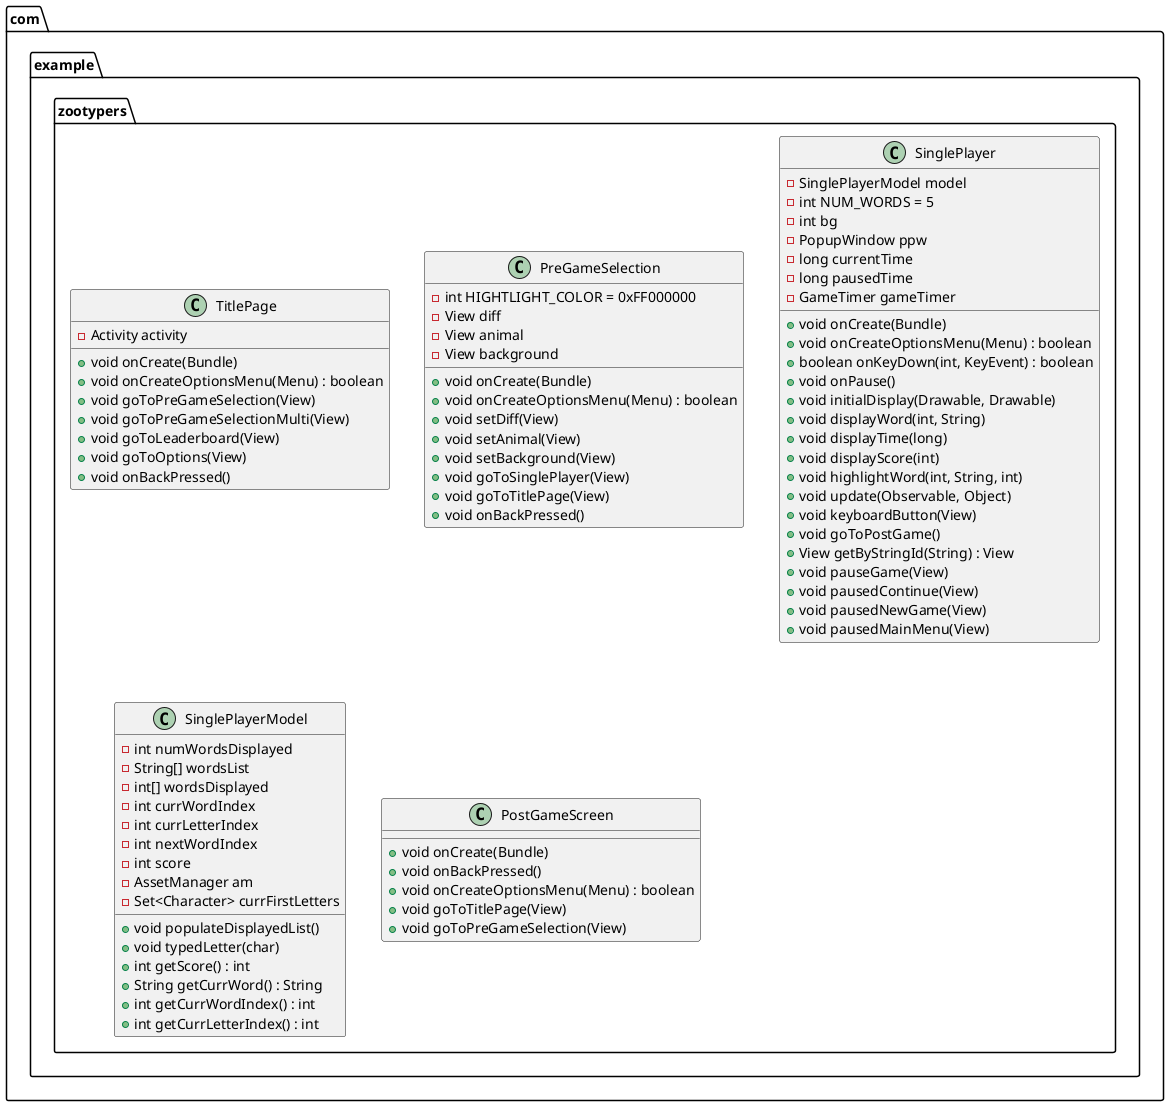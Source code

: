 @startuml

package com.example.zootypers {

  class TitlePage {
    -Activity activity
    +void onCreate(Bundle)
    +void onCreateOptionsMenu(Menu) : boolean
    +void goToPreGameSelection(View)
    +void goToPreGameSelectionMulti(View)
    +void goToLeaderboard(View)
    +void goToOptions(View)
    +void onBackPressed()
  }

  class PreGameSelection {
    -int HIGHTLIGHT_COLOR = 0xFF000000
    -View diff
    -View animal
    -View background
    +void onCreate(Bundle)
    +void onCreateOptionsMenu(Menu) : boolean
    +void setDiff(View)
    +void setAnimal(View)
    +void setBackground(View)
    +void goToSinglePlayer(View)
    +void goToTitlePage(View)
    +void onBackPressed()
  }

  class SinglePlayer {
    -SinglePlayerModel model
    -int NUM_WORDS = 5
    -int bg
    -PopupWindow ppw
    -long currentTime
    -long pausedTime
    -GameTimer gameTimer
    +void onCreate(Bundle)
    +void onCreateOptionsMenu(Menu) : boolean
    +boolean onKeyDown(int, KeyEvent) : boolean
    +void onPause()
    +void initialDisplay(Drawable, Drawable)
    +void displayWord(int, String)
    +void displayTime(long)
    +void displayScore(int)
    +void highlightWord(int, String, int)
    +void update(Observable, Object)
    +void keyboardButton(View)
    +void goToPostGame()
    +View getByStringId(String) : View
    +void pauseGame(View)
    +void pausedContinue(View)
    +void pausedNewGame(View)
    +void pausedMainMenu(View)
  }

  class SinglePlayerModel {
    -int numWordsDisplayed
    -String[] wordsList
    -int[] wordsDisplayed
    -int currWordIndex
    -int currLetterIndex
    -int nextWordIndex
    -int score
    -AssetManager am
    -Set<Character> currFirstLetters
    +void populateDisplayedList()
    +void typedLetter(char)
    +int getScore() : int
    +String getCurrWord() : String
    +int getCurrWordIndex() : int
    +int getCurrLetterIndex() : int
  }

  class PostGameScreen {
    +void onCreate(Bundle)
    +void onBackPressed()
    +void onCreateOptionsMenu(Menu) : boolean
    +void goToTitlePage(View)
    +void goToPreGameSelection(View)
  }

}

@enduml
